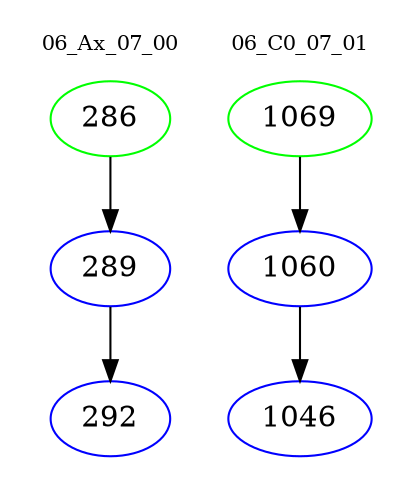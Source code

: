 digraph{
subgraph cluster_0 {
color = white
label = "06_Ax_07_00";
fontsize=10;
T0_286 [label="286", color="green"]
T0_286 -> T0_289 [color="black"]
T0_289 [label="289", color="blue"]
T0_289 -> T0_292 [color="black"]
T0_292 [label="292", color="blue"]
}
subgraph cluster_1 {
color = white
label = "06_C0_07_01";
fontsize=10;
T1_1069 [label="1069", color="green"]
T1_1069 -> T1_1060 [color="black"]
T1_1060 [label="1060", color="blue"]
T1_1060 -> T1_1046 [color="black"]
T1_1046 [label="1046", color="blue"]
}
}
